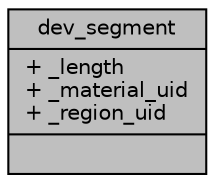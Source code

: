 digraph "dev_segment"
{
  edge [fontname="Helvetica",fontsize="10",labelfontname="Helvetica",labelfontsize="10"];
  node [fontname="Helvetica",fontsize="10",shape=record];
  Node1 [label="{dev_segment\n|+ _length\l+ _material_uid\l+ _region_uid\l|}",height=0.2,width=0.4,color="black", fillcolor="grey75", style="filled" fontcolor="black"];
}
